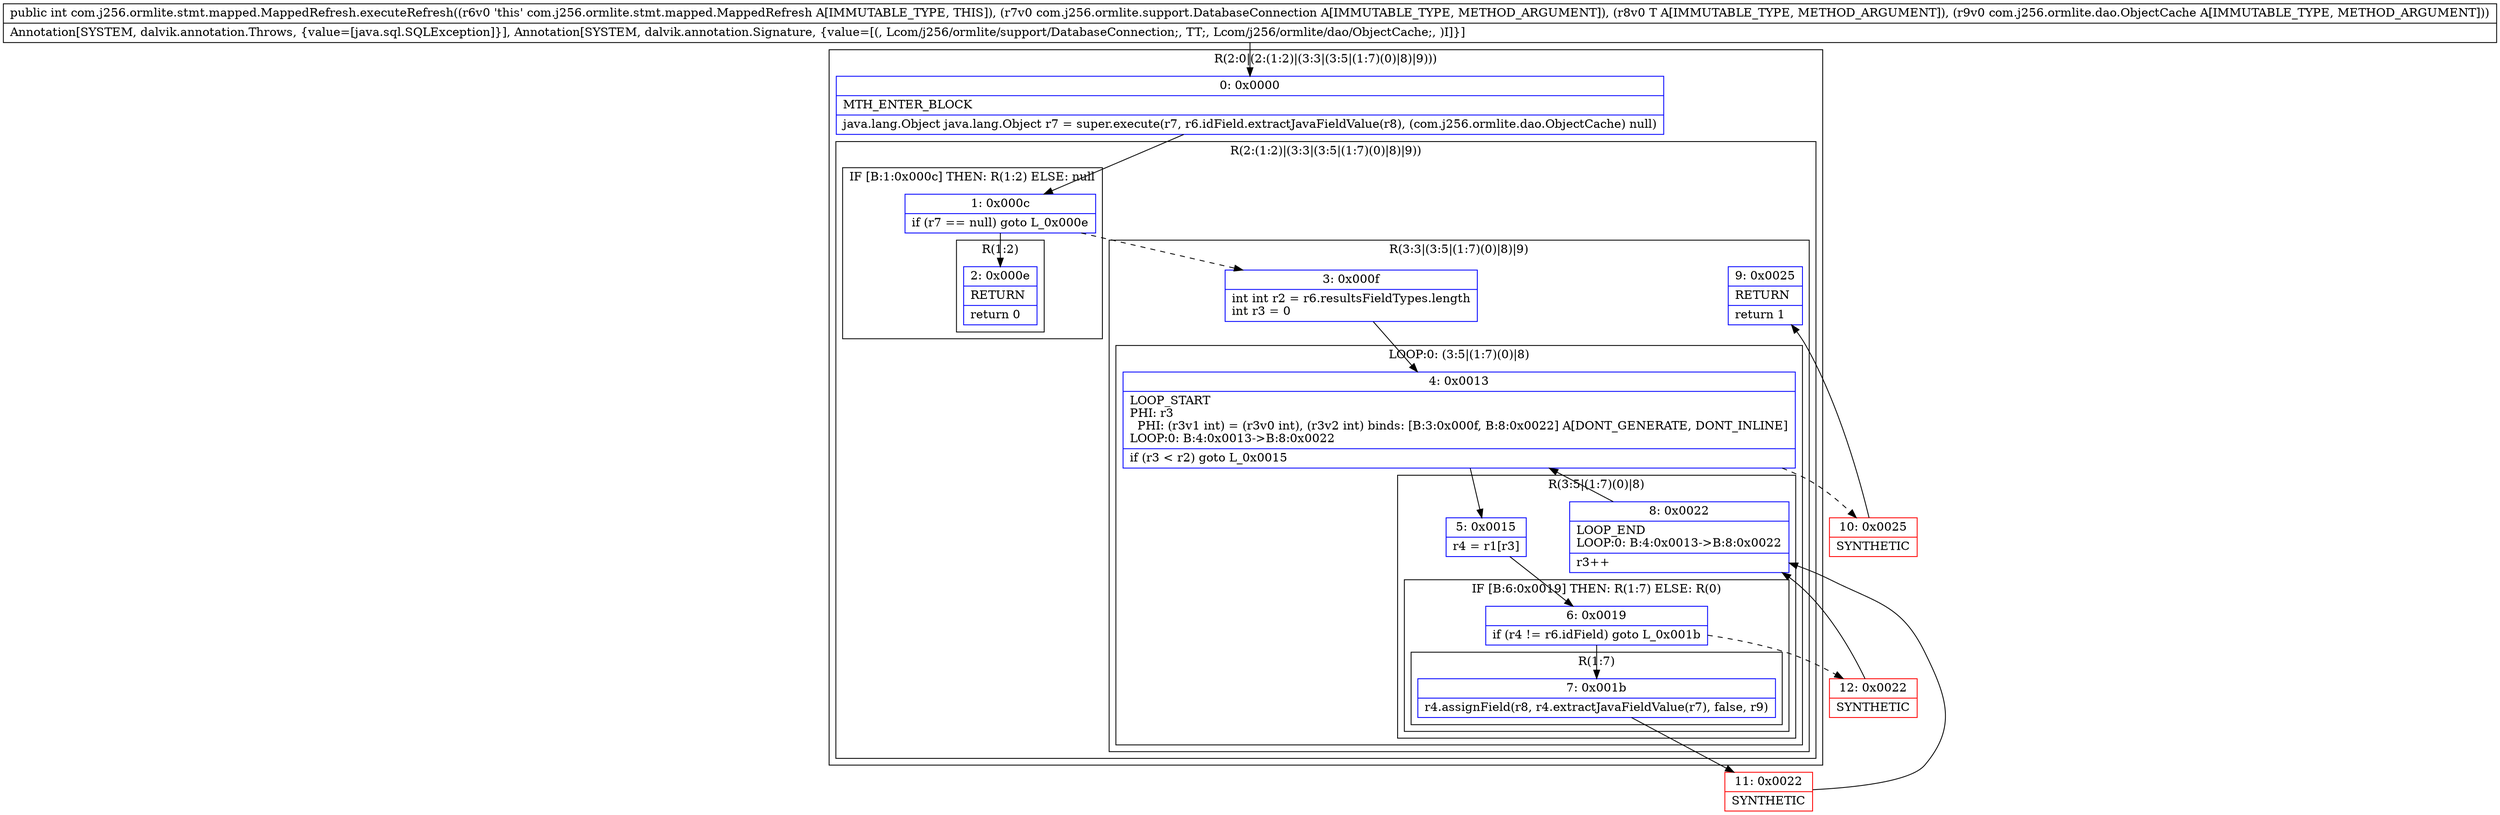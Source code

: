 digraph "CFG forcom.j256.ormlite.stmt.mapped.MappedRefresh.executeRefresh(Lcom\/j256\/ormlite\/support\/DatabaseConnection;Ljava\/lang\/Object;Lcom\/j256\/ormlite\/dao\/ObjectCache;)I" {
subgraph cluster_Region_1418739093 {
label = "R(2:0|(2:(1:2)|(3:3|(3:5|(1:7)(0)|8)|9)))";
node [shape=record,color=blue];
Node_0 [shape=record,label="{0\:\ 0x0000|MTH_ENTER_BLOCK\l|java.lang.Object java.lang.Object r7 = super.execute(r7, r6.idField.extractJavaFieldValue(r8), (com.j256.ormlite.dao.ObjectCache) null)\l}"];
subgraph cluster_Region_1755448535 {
label = "R(2:(1:2)|(3:3|(3:5|(1:7)(0)|8)|9))";
node [shape=record,color=blue];
subgraph cluster_IfRegion_2088750618 {
label = "IF [B:1:0x000c] THEN: R(1:2) ELSE: null";
node [shape=record,color=blue];
Node_1 [shape=record,label="{1\:\ 0x000c|if (r7 == null) goto L_0x000e\l}"];
subgraph cluster_Region_59105795 {
label = "R(1:2)";
node [shape=record,color=blue];
Node_2 [shape=record,label="{2\:\ 0x000e|RETURN\l|return 0\l}"];
}
}
subgraph cluster_Region_613940566 {
label = "R(3:3|(3:5|(1:7)(0)|8)|9)";
node [shape=record,color=blue];
Node_3 [shape=record,label="{3\:\ 0x000f|int int r2 = r6.resultsFieldTypes.length\lint r3 = 0\l}"];
subgraph cluster_LoopRegion_412744248 {
label = "LOOP:0: (3:5|(1:7)(0)|8)";
node [shape=record,color=blue];
Node_4 [shape=record,label="{4\:\ 0x0013|LOOP_START\lPHI: r3 \l  PHI: (r3v1 int) = (r3v0 int), (r3v2 int) binds: [B:3:0x000f, B:8:0x0022] A[DONT_GENERATE, DONT_INLINE]\lLOOP:0: B:4:0x0013\-\>B:8:0x0022\l|if (r3 \< r2) goto L_0x0015\l}"];
subgraph cluster_Region_1899888836 {
label = "R(3:5|(1:7)(0)|8)";
node [shape=record,color=blue];
Node_5 [shape=record,label="{5\:\ 0x0015|r4 = r1[r3]\l}"];
subgraph cluster_IfRegion_700152762 {
label = "IF [B:6:0x0019] THEN: R(1:7) ELSE: R(0)";
node [shape=record,color=blue];
Node_6 [shape=record,label="{6\:\ 0x0019|if (r4 != r6.idField) goto L_0x001b\l}"];
subgraph cluster_Region_860246324 {
label = "R(1:7)";
node [shape=record,color=blue];
Node_7 [shape=record,label="{7\:\ 0x001b|r4.assignField(r8, r4.extractJavaFieldValue(r7), false, r9)\l}"];
}
subgraph cluster_Region_1363629798 {
label = "R(0)";
node [shape=record,color=blue];
}
}
Node_8 [shape=record,label="{8\:\ 0x0022|LOOP_END\lLOOP:0: B:4:0x0013\-\>B:8:0x0022\l|r3++\l}"];
}
}
Node_9 [shape=record,label="{9\:\ 0x0025|RETURN\l|return 1\l}"];
}
}
}
Node_10 [shape=record,color=red,label="{10\:\ 0x0025|SYNTHETIC\l}"];
Node_11 [shape=record,color=red,label="{11\:\ 0x0022|SYNTHETIC\l}"];
Node_12 [shape=record,color=red,label="{12\:\ 0x0022|SYNTHETIC\l}"];
MethodNode[shape=record,label="{public int com.j256.ormlite.stmt.mapped.MappedRefresh.executeRefresh((r6v0 'this' com.j256.ormlite.stmt.mapped.MappedRefresh A[IMMUTABLE_TYPE, THIS]), (r7v0 com.j256.ormlite.support.DatabaseConnection A[IMMUTABLE_TYPE, METHOD_ARGUMENT]), (r8v0 T A[IMMUTABLE_TYPE, METHOD_ARGUMENT]), (r9v0 com.j256.ormlite.dao.ObjectCache A[IMMUTABLE_TYPE, METHOD_ARGUMENT]))  | Annotation[SYSTEM, dalvik.annotation.Throws, \{value=[java.sql.SQLException]\}], Annotation[SYSTEM, dalvik.annotation.Signature, \{value=[(, Lcom\/j256\/ormlite\/support\/DatabaseConnection;, TT;, Lcom\/j256\/ormlite\/dao\/ObjectCache;, )I]\}]\l}"];
MethodNode -> Node_0;
Node_0 -> Node_1;
Node_1 -> Node_2;
Node_1 -> Node_3[style=dashed];
Node_3 -> Node_4;
Node_4 -> Node_5;
Node_4 -> Node_10[style=dashed];
Node_5 -> Node_6;
Node_6 -> Node_7;
Node_6 -> Node_12[style=dashed];
Node_7 -> Node_11;
Node_8 -> Node_4;
Node_10 -> Node_9;
Node_11 -> Node_8;
Node_12 -> Node_8;
}

